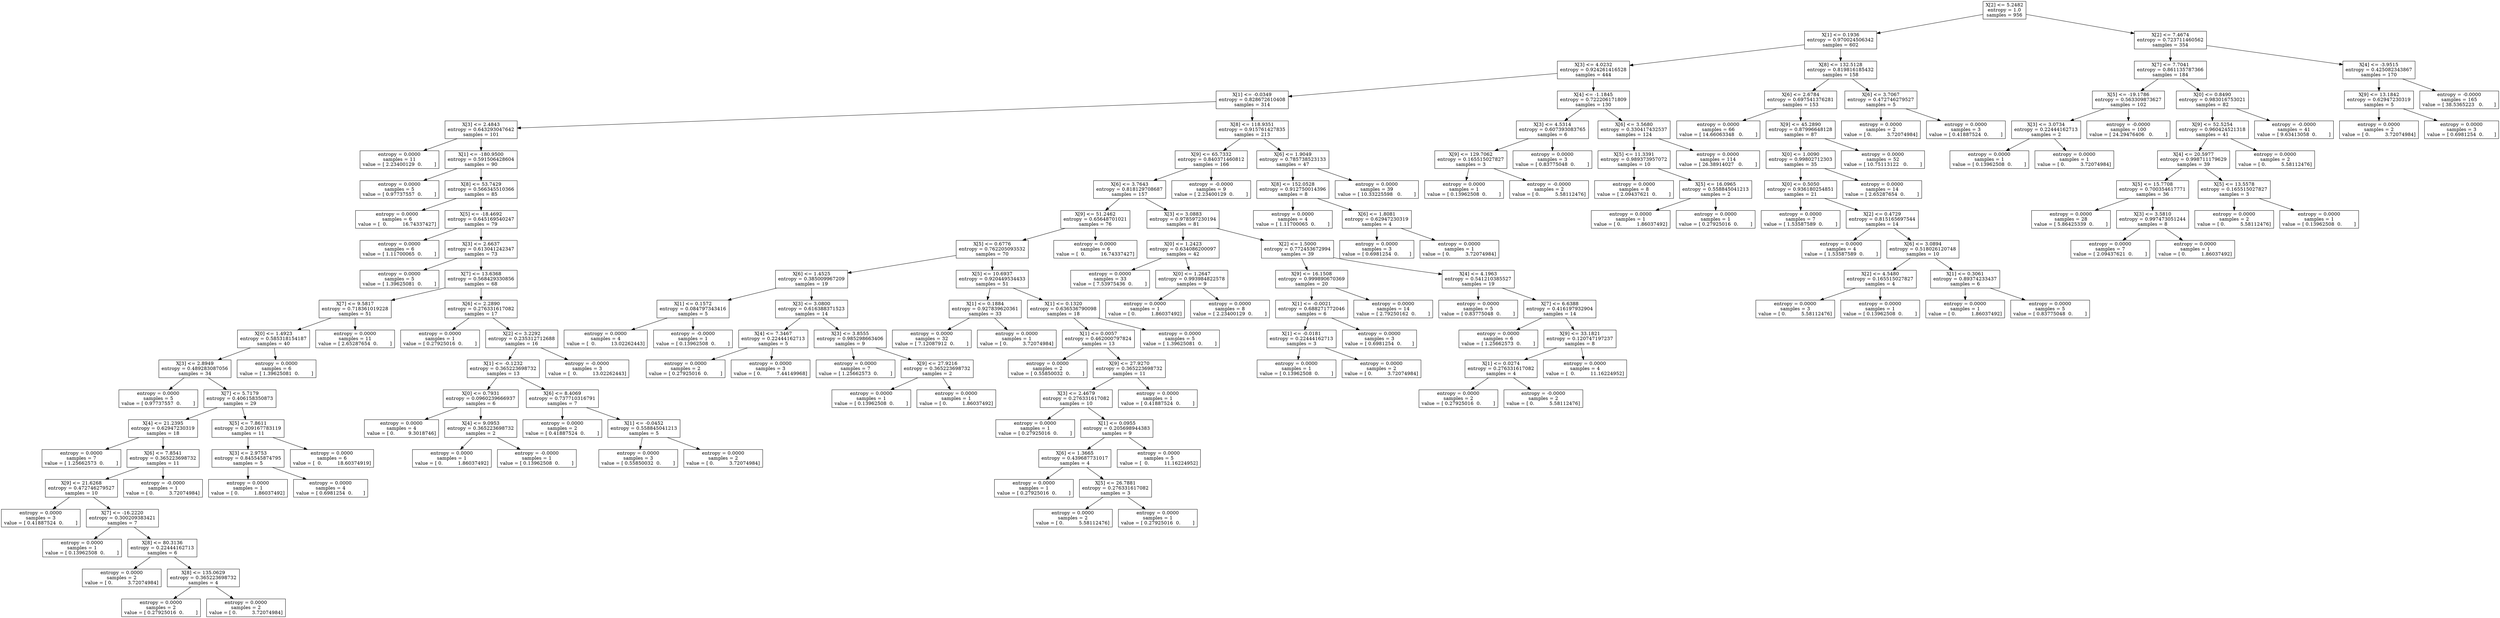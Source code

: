digraph Tree {
0 [label="X[2] <= 5.2482\nentropy = 1.0\nsamples = 956", shape="box"] ;
1 [label="X[1] <= 0.1936\nentropy = 0.970024506342\nsamples = 602", shape="box"] ;
0 -> 1 ;
2 [label="X[3] <= 4.0232\nentropy = 0.924261416528\nsamples = 444", shape="box"] ;
1 -> 2 ;
3 [label="X[1] <= -0.0349\nentropy = 0.828672610408\nsamples = 314", shape="box"] ;
2 -> 3 ;
4 [label="X[3] <= 2.4843\nentropy = 0.643293047642\nsamples = 101", shape="box"] ;
3 -> 4 ;
5 [label="entropy = 0.0000\nsamples = 11\nvalue = [ 2.23400129  0.        ]", shape="box"] ;
4 -> 5 ;
6 [label="X[1] <= -180.9500\nentropy = 0.591506428604\nsamples = 90", shape="box"] ;
4 -> 6 ;
7 [label="entropy = 0.0000\nsamples = 5\nvalue = [ 0.97737557  0.        ]", shape="box"] ;
6 -> 7 ;
8 [label="X[8] <= 53.7429\nentropy = 0.566345510366\nsamples = 85", shape="box"] ;
6 -> 8 ;
9 [label="entropy = 0.0000\nsamples = 6\nvalue = [  0.          16.74337427]", shape="box"] ;
8 -> 9 ;
10 [label="X[5] <= -18.4692\nentropy = 0.645169540247\nsamples = 79", shape="box"] ;
8 -> 10 ;
11 [label="entropy = 0.0000\nsamples = 6\nvalue = [ 1.11700065  0.        ]", shape="box"] ;
10 -> 11 ;
12 [label="X[3] <= 2.6637\nentropy = 0.613041242347\nsamples = 73", shape="box"] ;
10 -> 12 ;
13 [label="entropy = 0.0000\nsamples = 5\nvalue = [ 1.39625081  0.        ]", shape="box"] ;
12 -> 13 ;
14 [label="X[7] <= 13.6368\nentropy = 0.568429330856\nsamples = 68", shape="box"] ;
12 -> 14 ;
15 [label="X[7] <= 9.5817\nentropy = 0.718361019228\nsamples = 51", shape="box"] ;
14 -> 15 ;
16 [label="X[0] <= 1.4923\nentropy = 0.585318154187\nsamples = 40", shape="box"] ;
15 -> 16 ;
17 [label="X[3] <= 2.8949\nentropy = 0.489283087056\nsamples = 34", shape="box"] ;
16 -> 17 ;
18 [label="entropy = 0.0000\nsamples = 5\nvalue = [ 0.97737557  0.        ]", shape="box"] ;
17 -> 18 ;
19 [label="X[7] <= 5.7179\nentropy = 0.406158350873\nsamples = 29", shape="box"] ;
17 -> 19 ;
20 [label="X[4] <= 21.2395\nentropy = 0.62947230319\nsamples = 18", shape="box"] ;
19 -> 20 ;
21 [label="entropy = 0.0000\nsamples = 7\nvalue = [ 1.25662573  0.        ]", shape="box"] ;
20 -> 21 ;
22 [label="X[6] <= 7.8541\nentropy = 0.365223698732\nsamples = 11", shape="box"] ;
20 -> 22 ;
23 [label="X[9] <= 21.6268\nentropy = 0.472746279527\nsamples = 10", shape="box"] ;
22 -> 23 ;
24 [label="entropy = 0.0000\nsamples = 3\nvalue = [ 0.41887524  0.        ]", shape="box"] ;
23 -> 24 ;
25 [label="X[7] <= -16.2220\nentropy = 0.300209383421\nsamples = 7", shape="box"] ;
23 -> 25 ;
26 [label="entropy = 0.0000\nsamples = 1\nvalue = [ 0.13962508  0.        ]", shape="box"] ;
25 -> 26 ;
27 [label="X[8] <= 80.3136\nentropy = 0.22444162713\nsamples = 6", shape="box"] ;
25 -> 27 ;
28 [label="entropy = 0.0000\nsamples = 2\nvalue = [ 0.          3.72074984]", shape="box"] ;
27 -> 28 ;
29 [label="X[8] <= 135.0629\nentropy = 0.365223698732\nsamples = 4", shape="box"] ;
27 -> 29 ;
30 [label="entropy = 0.0000\nsamples = 2\nvalue = [ 0.27925016  0.        ]", shape="box"] ;
29 -> 30 ;
31 [label="entropy = 0.0000\nsamples = 2\nvalue = [ 0.          3.72074984]", shape="box"] ;
29 -> 31 ;
32 [label="entropy = -0.0000\nsamples = 1\nvalue = [ 0.          3.72074984]", shape="box"] ;
22 -> 32 ;
33 [label="X[5] <= 7.8611\nentropy = 0.209167783119\nsamples = 11", shape="box"] ;
19 -> 33 ;
34 [label="X[3] <= 2.9753\nentropy = 0.845545874795\nsamples = 5", shape="box"] ;
33 -> 34 ;
35 [label="entropy = 0.0000\nsamples = 1\nvalue = [ 0.          1.86037492]", shape="box"] ;
34 -> 35 ;
36 [label="entropy = 0.0000\nsamples = 4\nvalue = [ 0.6981254  0.       ]", shape="box"] ;
34 -> 36 ;
37 [label="entropy = 0.0000\nsamples = 6\nvalue = [  0.          18.60374919]", shape="box"] ;
33 -> 37 ;
38 [label="entropy = 0.0000\nsamples = 6\nvalue = [ 1.39625081  0.        ]", shape="box"] ;
16 -> 38 ;
39 [label="entropy = 0.0000\nsamples = 11\nvalue = [ 2.65287654  0.        ]", shape="box"] ;
15 -> 39 ;
40 [label="X[6] <= 2.2890\nentropy = 0.276331617082\nsamples = 17", shape="box"] ;
14 -> 40 ;
41 [label="entropy = 0.0000\nsamples = 1\nvalue = [ 0.27925016  0.        ]", shape="box"] ;
40 -> 41 ;
42 [label="X[2] <= 3.2292\nentropy = 0.235312712688\nsamples = 16", shape="box"] ;
40 -> 42 ;
43 [label="X[1] <= -0.1232\nentropy = 0.365223698732\nsamples = 13", shape="box"] ;
42 -> 43 ;
44 [label="X[0] <= 0.7931\nentropy = 0.0960239666937\nsamples = 6", shape="box"] ;
43 -> 44 ;
45 [label="entropy = 0.0000\nsamples = 4\nvalue = [ 0.         9.3018746]", shape="box"] ;
44 -> 45 ;
46 [label="X[4] <= 9.0953\nentropy = 0.365223698732\nsamples = 2", shape="box"] ;
44 -> 46 ;
47 [label="entropy = 0.0000\nsamples = 1\nvalue = [ 0.          1.86037492]", shape="box"] ;
46 -> 47 ;
48 [label="entropy = -0.0000\nsamples = 1\nvalue = [ 0.13962508  0.        ]", shape="box"] ;
46 -> 48 ;
49 [label="X[6] <= 8.4069\nentropy = 0.737710316791\nsamples = 7", shape="box"] ;
43 -> 49 ;
50 [label="entropy = 0.0000\nsamples = 2\nvalue = [ 0.41887524  0.        ]", shape="box"] ;
49 -> 50 ;
51 [label="X[1] <= -0.0452\nentropy = 0.558845041213\nsamples = 5", shape="box"] ;
49 -> 51 ;
52 [label="entropy = 0.0000\nsamples = 3\nvalue = [ 0.55850032  0.        ]", shape="box"] ;
51 -> 52 ;
53 [label="entropy = 0.0000\nsamples = 2\nvalue = [ 0.          3.72074984]", shape="box"] ;
51 -> 53 ;
54 [label="entropy = -0.0000\nsamples = 3\nvalue = [  0.          13.02262443]", shape="box"] ;
42 -> 54 ;
55 [label="X[8] <= 118.9351\nentropy = 0.915761427835\nsamples = 213", shape="box"] ;
3 -> 55 ;
56 [label="X[9] <= 65.7332\nentropy = 0.840371460812\nsamples = 166", shape="box"] ;
55 -> 56 ;
57 [label="X[6] <= 3.7643\nentropy = 0.818129708687\nsamples = 157", shape="box"] ;
56 -> 57 ;
58 [label="X[9] <= 51.2462\nentropy = 0.65648701021\nsamples = 76", shape="box"] ;
57 -> 58 ;
59 [label="X[5] <= 0.6776\nentropy = 0.762205093532\nsamples = 70", shape="box"] ;
58 -> 59 ;
60 [label="X[6] <= 1.4525\nentropy = 0.385009967209\nsamples = 19", shape="box"] ;
59 -> 60 ;
61 [label="X[1] <= 0.1572\nentropy = 0.084797343416\nsamples = 5", shape="box"] ;
60 -> 61 ;
62 [label="entropy = 0.0000\nsamples = 4\nvalue = [  0.          13.02262443]", shape="box"] ;
61 -> 62 ;
63 [label="entropy = -0.0000\nsamples = 1\nvalue = [ 0.13962508  0.        ]", shape="box"] ;
61 -> 63 ;
64 [label="X[3] <= 3.0800\nentropy = 0.616388371523\nsamples = 14", shape="box"] ;
60 -> 64 ;
65 [label="X[4] <= 7.3467\nentropy = 0.22444162713\nsamples = 5", shape="box"] ;
64 -> 65 ;
66 [label="entropy = 0.0000\nsamples = 2\nvalue = [ 0.27925016  0.        ]", shape="box"] ;
65 -> 66 ;
67 [label="entropy = 0.0000\nsamples = 3\nvalue = [ 0.          7.44149968]", shape="box"] ;
65 -> 67 ;
68 [label="X[3] <= 3.8555\nentropy = 0.985298663406\nsamples = 9", shape="box"] ;
64 -> 68 ;
69 [label="entropy = 0.0000\nsamples = 7\nvalue = [ 1.25662573  0.        ]", shape="box"] ;
68 -> 69 ;
70 [label="X[9] <= 27.9216\nentropy = 0.365223698732\nsamples = 2", shape="box"] ;
68 -> 70 ;
71 [label="entropy = 0.0000\nsamples = 1\nvalue = [ 0.13962508  0.        ]", shape="box"] ;
70 -> 71 ;
72 [label="entropy = 0.0000\nsamples = 1\nvalue = [ 0.          1.86037492]", shape="box"] ;
70 -> 72 ;
73 [label="X[5] <= 10.6937\nentropy = 0.920449534433\nsamples = 51", shape="box"] ;
59 -> 73 ;
74 [label="X[1] <= 0.1884\nentropy = 0.927839620361\nsamples = 33", shape="box"] ;
73 -> 74 ;
75 [label="entropy = 0.0000\nsamples = 32\nvalue = [ 7.12087912  0.        ]", shape="box"] ;
74 -> 75 ;
76 [label="entropy = 0.0000\nsamples = 1\nvalue = [ 0.          3.72074984]", shape="box"] ;
74 -> 76 ;
77 [label="X[1] <= 0.1320\nentropy = 0.636536790098\nsamples = 18", shape="box"] ;
73 -> 77 ;
78 [label="X[1] <= 0.0057\nentropy = 0.462000797824\nsamples = 13", shape="box"] ;
77 -> 78 ;
79 [label="entropy = 0.0000\nsamples = 2\nvalue = [ 0.55850032  0.        ]", shape="box"] ;
78 -> 79 ;
80 [label="X[9] <= 27.9270\nentropy = 0.365223698732\nsamples = 11", shape="box"] ;
78 -> 80 ;
81 [label="X[3] <= 2.4679\nentropy = 0.276331617082\nsamples = 10", shape="box"] ;
80 -> 81 ;
82 [label="entropy = 0.0000\nsamples = 1\nvalue = [ 0.27925016  0.        ]", shape="box"] ;
81 -> 82 ;
83 [label="X[1] <= 0.0955\nentropy = 0.205698944383\nsamples = 9", shape="box"] ;
81 -> 83 ;
84 [label="X[6] <= 1.3665\nentropy = 0.439687731017\nsamples = 4", shape="box"] ;
83 -> 84 ;
85 [label="entropy = 0.0000\nsamples = 1\nvalue = [ 0.27925016  0.        ]", shape="box"] ;
84 -> 85 ;
86 [label="X[5] <= 26.7881\nentropy = 0.276331617082\nsamples = 3", shape="box"] ;
84 -> 86 ;
87 [label="entropy = 0.0000\nsamples = 2\nvalue = [ 0.          5.58112476]", shape="box"] ;
86 -> 87 ;
88 [label="entropy = 0.0000\nsamples = 1\nvalue = [ 0.27925016  0.        ]", shape="box"] ;
86 -> 88 ;
89 [label="entropy = 0.0000\nsamples = 5\nvalue = [  0.          11.16224952]", shape="box"] ;
83 -> 89 ;
90 [label="entropy = 0.0000\nsamples = 1\nvalue = [ 0.41887524  0.        ]", shape="box"] ;
80 -> 90 ;
91 [label="entropy = 0.0000\nsamples = 5\nvalue = [ 1.39625081  0.        ]", shape="box"] ;
77 -> 91 ;
92 [label="entropy = 0.0000\nsamples = 6\nvalue = [  0.          16.74337427]", shape="box"] ;
58 -> 92 ;
93 [label="X[3] <= 3.0883\nentropy = 0.978597230194\nsamples = 81", shape="box"] ;
57 -> 93 ;
94 [label="X[0] <= 1.2423\nentropy = 0.634086200097\nsamples = 42", shape="box"] ;
93 -> 94 ;
95 [label="entropy = 0.0000\nsamples = 33\nvalue = [ 7.53975436  0.        ]", shape="box"] ;
94 -> 95 ;
96 [label="X[0] <= 1.2647\nentropy = 0.993984822578\nsamples = 9", shape="box"] ;
94 -> 96 ;
97 [label="entropy = 0.0000\nsamples = 1\nvalue = [ 0.          1.86037492]", shape="box"] ;
96 -> 97 ;
98 [label="entropy = 0.0000\nsamples = 8\nvalue = [ 2.23400129  0.        ]", shape="box"] ;
96 -> 98 ;
99 [label="X[2] <= 1.5000\nentropy = 0.772453672994\nsamples = 39", shape="box"] ;
93 -> 99 ;
100 [label="X[9] <= 16.1508\nentropy = 0.999890670369\nsamples = 20", shape="box"] ;
99 -> 100 ;
101 [label="X[1] <= -0.0021\nentropy = 0.688271772046\nsamples = 6", shape="box"] ;
100 -> 101 ;
102 [label="X[1] <= -0.0181\nentropy = 0.22444162713\nsamples = 3", shape="box"] ;
101 -> 102 ;
103 [label="entropy = 0.0000\nsamples = 1\nvalue = [ 0.13962508  0.        ]", shape="box"] ;
102 -> 103 ;
104 [label="entropy = 0.0000\nsamples = 2\nvalue = [ 0.          3.72074984]", shape="box"] ;
102 -> 104 ;
105 [label="entropy = 0.0000\nsamples = 3\nvalue = [ 0.6981254  0.       ]", shape="box"] ;
101 -> 105 ;
106 [label="entropy = 0.0000\nsamples = 14\nvalue = [ 2.79250162  0.        ]", shape="box"] ;
100 -> 106 ;
107 [label="X[4] <= 4.1963\nentropy = 0.541210385527\nsamples = 19", shape="box"] ;
99 -> 107 ;
108 [label="entropy = 0.0000\nsamples = 5\nvalue = [ 0.83775048  0.        ]", shape="box"] ;
107 -> 108 ;
109 [label="X[7] <= 6.6388\nentropy = 0.416197932904\nsamples = 14", shape="box"] ;
107 -> 109 ;
110 [label="entropy = 0.0000\nsamples = 6\nvalue = [ 1.25662573  0.        ]", shape="box"] ;
109 -> 110 ;
111 [label="X[9] <= 33.1821\nentropy = 0.120747197237\nsamples = 8", shape="box"] ;
109 -> 111 ;
112 [label="X[1] <= 0.0274\nentropy = 0.276331617082\nsamples = 4", shape="box"] ;
111 -> 112 ;
113 [label="entropy = 0.0000\nsamples = 2\nvalue = [ 0.27925016  0.        ]", shape="box"] ;
112 -> 113 ;
114 [label="entropy = -0.0000\nsamples = 2\nvalue = [ 0.          5.58112476]", shape="box"] ;
112 -> 114 ;
115 [label="entropy = 0.0000\nsamples = 4\nvalue = [  0.          11.16224952]", shape="box"] ;
111 -> 115 ;
116 [label="entropy = -0.0000\nsamples = 9\nvalue = [ 2.23400129  0.        ]", shape="box"] ;
56 -> 116 ;
117 [label="X[6] <= 1.9049\nentropy = 0.785738523133\nsamples = 47", shape="box"] ;
55 -> 117 ;
118 [label="X[8] <= 152.0528\nentropy = 0.912750014396\nsamples = 8", shape="box"] ;
117 -> 118 ;
119 [label="entropy = 0.0000\nsamples = 4\nvalue = [ 1.11700065  0.        ]", shape="box"] ;
118 -> 119 ;
120 [label="X[6] <= 1.8081\nentropy = 0.62947230319\nsamples = 4", shape="box"] ;
118 -> 120 ;
121 [label="entropy = 0.0000\nsamples = 3\nvalue = [ 0.6981254  0.       ]", shape="box"] ;
120 -> 121 ;
122 [label="entropy = 0.0000\nsamples = 1\nvalue = [ 0.          3.72074984]", shape="box"] ;
120 -> 122 ;
123 [label="entropy = 0.0000\nsamples = 39\nvalue = [ 10.33225598   0.        ]", shape="box"] ;
117 -> 123 ;
124 [label="X[4] <= -1.1845\nentropy = 0.722206171809\nsamples = 130", shape="box"] ;
2 -> 124 ;
125 [label="X[3] <= 4.5314\nentropy = 0.607393083765\nsamples = 6", shape="box"] ;
124 -> 125 ;
126 [label="X[9] <= 129.7062\nentropy = 0.165515027827\nsamples = 3", shape="box"] ;
125 -> 126 ;
127 [label="entropy = 0.0000\nsamples = 1\nvalue = [ 0.13962508  0.        ]", shape="box"] ;
126 -> 127 ;
128 [label="entropy = -0.0000\nsamples = 2\nvalue = [ 0.          5.58112476]", shape="box"] ;
126 -> 128 ;
129 [label="entropy = 0.0000\nsamples = 3\nvalue = [ 0.83775048  0.        ]", shape="box"] ;
125 -> 129 ;
130 [label="X[6] <= 3.5680\nentropy = 0.330417432537\nsamples = 124", shape="box"] ;
124 -> 130 ;
131 [label="X[5] <= 11.3391\nentropy = 0.989373957072\nsamples = 10", shape="box"] ;
130 -> 131 ;
132 [label="entropy = 0.0000\nsamples = 8\nvalue = [ 2.09437621  0.        ]", shape="box"] ;
131 -> 132 ;
133 [label="X[5] <= 16.0965\nentropy = 0.558845041213\nsamples = 2", shape="box"] ;
131 -> 133 ;
134 [label="entropy = 0.0000\nsamples = 1\nvalue = [ 0.          1.86037492]", shape="box"] ;
133 -> 134 ;
135 [label="entropy = 0.0000\nsamples = 1\nvalue = [ 0.27925016  0.        ]", shape="box"] ;
133 -> 135 ;
136 [label="entropy = 0.0000\nsamples = 114\nvalue = [ 26.38914027   0.        ]", shape="box"] ;
130 -> 136 ;
137 [label="X[8] <= 132.5128\nentropy = 0.819816185432\nsamples = 158", shape="box"] ;
1 -> 137 ;
138 [label="X[6] <= 2.6784\nentropy = 0.697541376281\nsamples = 153", shape="box"] ;
137 -> 138 ;
139 [label="entropy = 0.0000\nsamples = 66\nvalue = [ 14.66063348   0.        ]", shape="box"] ;
138 -> 139 ;
140 [label="X[9] <= 45.2890\nentropy = 0.87996648128\nsamples = 87", shape="box"] ;
138 -> 140 ;
141 [label="X[0] <= 1.0090\nentropy = 0.99802712303\nsamples = 35", shape="box"] ;
140 -> 141 ;
142 [label="X[0] <= 0.5050\nentropy = 0.936180254851\nsamples = 21", shape="box"] ;
141 -> 142 ;
143 [label="entropy = 0.0000\nsamples = 7\nvalue = [ 1.53587589  0.        ]", shape="box"] ;
142 -> 143 ;
144 [label="X[2] <= 0.4729\nentropy = 0.815165697544\nsamples = 14", shape="box"] ;
142 -> 144 ;
145 [label="entropy = 0.0000\nsamples = 4\nvalue = [ 1.53587589  0.        ]", shape="box"] ;
144 -> 145 ;
146 [label="X[6] <= 3.0894\nentropy = 0.518026120748\nsamples = 10", shape="box"] ;
144 -> 146 ;
147 [label="X[2] <= 4.5480\nentropy = 0.165515027827\nsamples = 4", shape="box"] ;
146 -> 147 ;
148 [label="entropy = 0.0000\nsamples = 3\nvalue = [ 0.          5.58112476]", shape="box"] ;
147 -> 148 ;
149 [label="entropy = 0.0000\nsamples = 1\nvalue = [ 0.13962508  0.        ]", shape="box"] ;
147 -> 149 ;
150 [label="X[1] <= 0.3061\nentropy = 0.89374233437\nsamples = 6", shape="box"] ;
146 -> 150 ;
151 [label="entropy = 0.0000\nsamples = 1\nvalue = [ 0.          1.86037492]", shape="box"] ;
150 -> 151 ;
152 [label="entropy = 0.0000\nsamples = 5\nvalue = [ 0.83775048  0.        ]", shape="box"] ;
150 -> 152 ;
153 [label="entropy = 0.0000\nsamples = 14\nvalue = [ 2.65287654  0.        ]", shape="box"] ;
141 -> 153 ;
154 [label="entropy = 0.0000\nsamples = 52\nvalue = [ 10.75113122   0.        ]", shape="box"] ;
140 -> 154 ;
155 [label="X[6] <= 3.7067\nentropy = 0.472746279527\nsamples = 5", shape="box"] ;
137 -> 155 ;
156 [label="entropy = 0.0000\nsamples = 2\nvalue = [ 0.          3.72074984]", shape="box"] ;
155 -> 156 ;
157 [label="entropy = 0.0000\nsamples = 3\nvalue = [ 0.41887524  0.        ]", shape="box"] ;
155 -> 157 ;
158 [label="X[2] <= 7.4674\nentropy = 0.723711460562\nsamples = 354", shape="box"] ;
0 -> 158 ;
159 [label="X[7] <= 7.7041\nentropy = 0.861135787366\nsamples = 184", shape="box"] ;
158 -> 159 ;
160 [label="X[5] <= -19.1786\nentropy = 0.563309873627\nsamples = 102", shape="box"] ;
159 -> 160 ;
161 [label="X[3] <= 3.0734\nentropy = 0.22444162713\nsamples = 2", shape="box"] ;
160 -> 161 ;
162 [label="entropy = 0.0000\nsamples = 1\nvalue = [ 0.13962508  0.        ]", shape="box"] ;
161 -> 162 ;
163 [label="entropy = 0.0000\nsamples = 1\nvalue = [ 0.          3.72074984]", shape="box"] ;
161 -> 163 ;
164 [label="entropy = -0.0000\nsamples = 100\nvalue = [ 24.29476406   0.        ]", shape="box"] ;
160 -> 164 ;
165 [label="X[0] <= 0.8490\nentropy = 0.983016753021\nsamples = 82", shape="box"] ;
159 -> 165 ;
166 [label="X[9] <= 52.5254\nentropy = 0.960424521318\nsamples = 41", shape="box"] ;
165 -> 166 ;
167 [label="X[4] <= 20.5977\nentropy = 0.998711179629\nsamples = 39", shape="box"] ;
166 -> 167 ;
168 [label="X[5] <= 15.7708\nentropy = 0.700354617771\nsamples = 36", shape="box"] ;
167 -> 168 ;
169 [label="entropy = 0.0000\nsamples = 28\nvalue = [ 5.86425339  0.        ]", shape="box"] ;
168 -> 169 ;
170 [label="X[3] <= 3.5810\nentropy = 0.997473051244\nsamples = 8", shape="box"] ;
168 -> 170 ;
171 [label="entropy = 0.0000\nsamples = 7\nvalue = [ 2.09437621  0.        ]", shape="box"] ;
170 -> 171 ;
172 [label="entropy = 0.0000\nsamples = 1\nvalue = [ 0.          1.86037492]", shape="box"] ;
170 -> 172 ;
173 [label="X[5] <= 13.5578\nentropy = 0.165515027827\nsamples = 3", shape="box"] ;
167 -> 173 ;
174 [label="entropy = 0.0000\nsamples = 2\nvalue = [ 0.          5.58112476]", shape="box"] ;
173 -> 174 ;
175 [label="entropy = 0.0000\nsamples = 1\nvalue = [ 0.13962508  0.        ]", shape="box"] ;
173 -> 175 ;
176 [label="entropy = 0.0000\nsamples = 2\nvalue = [ 0.          5.58112476]", shape="box"] ;
166 -> 176 ;
177 [label="entropy = -0.0000\nsamples = 41\nvalue = [ 9.63413058  0.        ]", shape="box"] ;
165 -> 177 ;
178 [label="X[4] <= -3.9515\nentropy = 0.425082343867\nsamples = 170", shape="box"] ;
158 -> 178 ;
179 [label="X[9] <= 13.1842\nentropy = 0.62947230319\nsamples = 5", shape="box"] ;
178 -> 179 ;
180 [label="entropy = 0.0000\nsamples = 2\nvalue = [ 0.          3.72074984]", shape="box"] ;
179 -> 180 ;
181 [label="entropy = 0.0000\nsamples = 3\nvalue = [ 0.6981254  0.       ]", shape="box"] ;
179 -> 181 ;
182 [label="entropy = -0.0000\nsamples = 165\nvalue = [ 38.5365223   0.       ]", shape="box"] ;
178 -> 182 ;
}